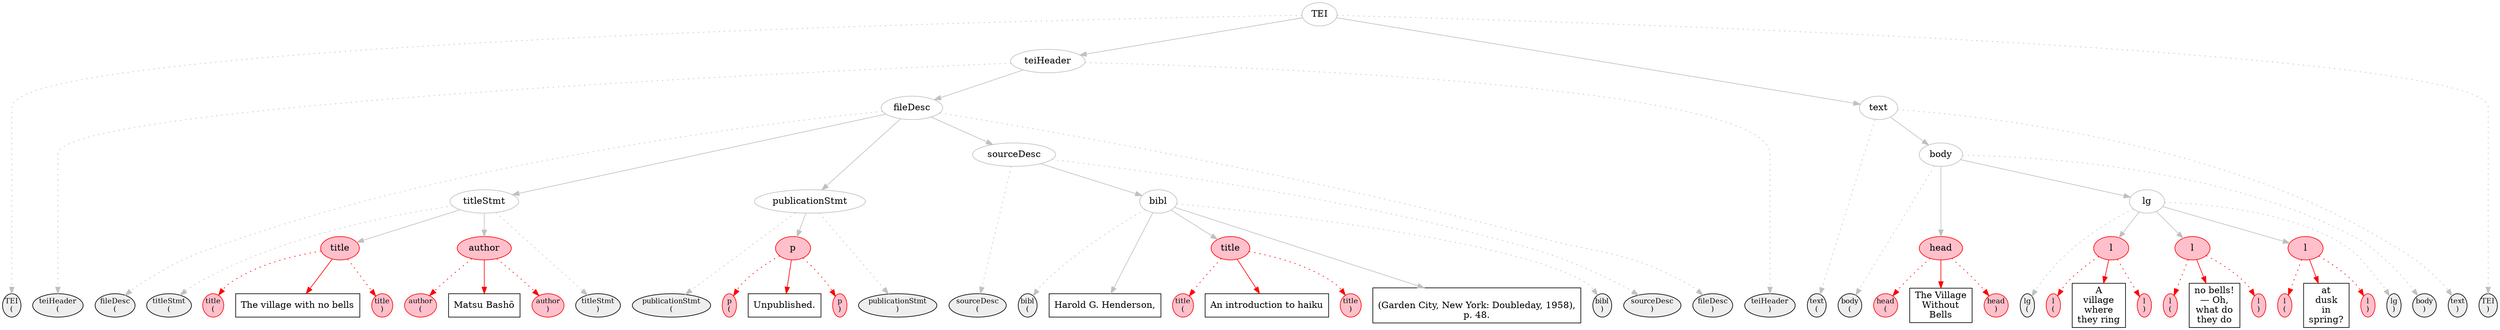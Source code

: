 digraph { 
  node [ordering=out]; 
  subgraph { 
    rank=same; 
// TEI_0 is future at 
start_TEI_0 [label="TEI\n(", shape=ellipse, width=0.3, margin=0, fontsize=11, color=black, style=filled, fillcolor="#EEEEEE"];
end_TEI_0 [label="TEI\n)", shape=ellipse, width=0.3, margin=0, fontsize=11, color=black, style=filled, fillcolor="#EEEEEE"];
// pcd1 is past at 
// teiHeader_0 is future at 
start_teiHeader_0 [label="teiHeader\n(", shape=ellipse, width=0.3, margin=0, fontsize=11, color=black, style=filled, fillcolor="#EEEEEE"];
end_teiHeader_0 [label="teiHeader\n)", shape=ellipse, width=0.3, margin=0, fontsize=11, color=black, style=filled, fillcolor="#EEEEEE"];
// pcd2 is past at 
// fileDesc_0 is future at 
start_fileDesc_0 [label="fileDesc\n(", shape=ellipse, width=0.3, margin=0, fontsize=11, color=black, style=filled, fillcolor="#EEEEEE"];
end_fileDesc_0 [label="fileDesc\n)", shape=ellipse, width=0.3, margin=0, fontsize=11, color=black, style=filled, fillcolor="#EEEEEE"];
// pcd3 is past at 
// titleStmt_0 is future at 
start_titleStmt_0 [label="titleStmt\n(", shape=ellipse, width=0.3, margin=0, fontsize=11, color=black, style=filled, fillcolor="#EEEEEE"];
end_titleStmt_0 [label="titleStmt\n)", shape=ellipse, width=0.3, margin=0, fontsize=11, color=black, style=filled, fillcolor="#EEEEEE"];
// pcd4 is past at 
// title_0 is current at 
start_title_0 [label="title\n(", shape=ellipse, width=0.3, margin=0, fontsize=11, color=red, style=filled, fillcolor=pink];
end_title_0 [label="title\n)", shape=ellipse, width=0.3, margin=0, fontsize=11, color=red, style=filled, fillcolor=pink];
// pcd5 is past at 
pcd5 [shape=box, label="The village with no bells", color=black];
// pcd6 is past at 
// author_1 is current at 
start_author_1 [label="author\n(", shape=ellipse, width=0.3, margin=0, fontsize=11, color=red, style=filled, fillcolor=pink];
end_author_1 [label="author\n)", shape=ellipse, width=0.3, margin=0, fontsize=11, color=red, style=filled, fillcolor=pink];
// pcd7 is past at 
pcd7 [shape=box, label="Matsu Bashō", color=black];
// pcd8 is past at 
// pcd9 is past at 
// publicationStmt_3 is future at 
start_publicationStmt_3 [label="publicationStmt\n(", shape=ellipse, width=0.3, margin=0, fontsize=11, color=black, style=filled, fillcolor="#EEEEEE"];
end_publicationStmt_3 [label="publicationStmt\n)", shape=ellipse, width=0.3, margin=0, fontsize=11, color=black, style=filled, fillcolor="#EEEEEE"];
// pcd10 is past at 
// p_3 is current at 
start_p_3 [label="p\n(", shape=ellipse, width=0.3, margin=0, fontsize=11, color=red, style=filled, fillcolor=pink];
end_p_3 [label="p\n)", shape=ellipse, width=0.3, margin=0, fontsize=11, color=red, style=filled, fillcolor=pink];
// pcd11 is past at 
pcd11 [shape=box, label="Unpublished.", color=black];
// pcd12 is past at 
// pcd13 is past at 
// sourceDesc_5 is future at 
start_sourceDesc_5 [label="sourceDesc\n(", shape=ellipse, width=0.3, margin=0, fontsize=11, color=black, style=filled, fillcolor="#EEEEEE"];
end_sourceDesc_5 [label="sourceDesc\n)", shape=ellipse, width=0.3, margin=0, fontsize=11, color=black, style=filled, fillcolor="#EEEEEE"];
// pcd14 is past at 
// bibl_5 is future at 
start_bibl_5 [label="bibl\n(", shape=ellipse, width=0.3, margin=0, fontsize=11, color=black, style=filled, fillcolor="#EEEEEE"];
end_bibl_5 [label="bibl\n)", shape=ellipse, width=0.3, margin=0, fontsize=11, color=black, style=filled, fillcolor="#EEEEEE"];
// pcd15 is past at 
pcd15 [shape=box, label="Harold G. Henderson,\n", color=black];
// title_5 is current at 
start_title_5 [label="title\n(", shape=ellipse, width=0.3, margin=0, fontsize=11, color=red, style=filled, fillcolor=pink];
end_title_5 [label="title\n)", shape=ellipse, width=0.3, margin=0, fontsize=11, color=red, style=filled, fillcolor=pink];
// pcd16 is past at 
pcd16 [shape=box, label="An introduction to haiku", color=black];
// pcd17 is past at 
pcd17 [shape=box, label="\n(Garden City, New York: Doubleday, 1958),\np. 48.", color=black];
// pcd18 is past at 
// pcd19 is past at 
// pcd20 is past at 
// pcd21 is past at 
// text_10 is future at 
start_text_10 [label="text\n(", shape=ellipse, width=0.3, margin=0, fontsize=11, color=black, style=filled, fillcolor="#EEEEEE"];
end_text_10 [label="text\n)", shape=ellipse, width=0.3, margin=0, fontsize=11, color=black, style=filled, fillcolor="#EEEEEE"];
// pcd22 is past at 
// body_10 is future at 
start_body_10 [label="body\n(", shape=ellipse, width=0.3, margin=0, fontsize=11, color=black, style=filled, fillcolor="#EEEEEE"];
end_body_10 [label="body\n)", shape=ellipse, width=0.3, margin=0, fontsize=11, color=black, style=filled, fillcolor="#EEEEEE"];
// pcd23 is past at 
// head_10 is current at 
start_head_10 [label="head\n(", shape=ellipse, width=0.3, margin=0, fontsize=11, color=red, style=filled, fillcolor=pink];
end_head_10 [label="head\n)", shape=ellipse, width=0.3, margin=0, fontsize=11, color=red, style=filled, fillcolor=pink];
// pcd24 is past at 
pcd24 [shape=box, label="The Village\nWithout\nBells", color=black];
// pcd25 is past at 
// lg_11 is future at 
start_lg_11 [label="lg\n(", shape=ellipse, width=0.3, margin=0, fontsize=11, color=black, style=filled, fillcolor="#EEEEEE"];
end_lg_11 [label="lg\n)", shape=ellipse, width=0.3, margin=0, fontsize=11, color=black, style=filled, fillcolor="#EEEEEE"];
// pcd26 is past at 
// l_11 is current at 
start_l_11 [label="l\n(", shape=ellipse, width=0.3, margin=0, fontsize=11, color=red, style=filled, fillcolor=pink];
end_l_11 [label="l\n)", shape=ellipse, width=0.3, margin=0, fontsize=11, color=red, style=filled, fillcolor=pink];
// pcd27 is past at 
pcd27 [shape=box, label="A\nvillage\nwhere\nthey ring", color=black];
// pcd28 is past at 
// l_12 is current at 
start_l_12 [label="l\n(", shape=ellipse, width=0.3, margin=0, fontsize=11, color=red, style=filled, fillcolor=pink];
end_l_12 [label="l\n)", shape=ellipse, width=0.3, margin=0, fontsize=11, color=red, style=filled, fillcolor=pink];
// pcd29 is past at 
pcd29 [shape=box, label="no bells!\n— Oh,\nwhat do\nthey do", color=black];
// pcd30 is past at 
// l_13 is current at 
start_l_13 [label="l\n(", shape=ellipse, width=0.3, margin=0, fontsize=11, color=red, style=filled, fillcolor=pink];
end_l_13 [label="l\n)", shape=ellipse, width=0.3, margin=0, fontsize=11, color=red, style=filled, fillcolor=pink];
// pcd31 is past at 
pcd31 [shape=box, label="at\ndusk\nin\nspring?", color=black];
// pcd32 is past at 
// pcd33 is past at 
// pcd34 is past at 
// pcd35 is past at 
  } 

TEI_0 [label=TEI, color=gray, shape=oval]; 
teiHeader_0 [label=teiHeader, color=gray, shape=oval]; 
fileDesc_0 [label=fileDesc, color=gray, shape=oval]; 
titleStmt_0 [label=titleStmt, color=gray, shape=oval]; 
title_0 [label=title, color=red, shape=oval, style=filled, fillcolor=pink]; 
author_1 [label=author, color=red, shape=oval, style=filled, fillcolor=pink]; 
publicationStmt_3 [label=publicationStmt, color=gray, shape=oval]; 
p_3 [label=p, color=red, shape=oval, style=filled, fillcolor=pink]; 
sourceDesc_5 [label=sourceDesc, color=gray, shape=oval]; 
bibl_5 [label=bibl, color=gray, shape=oval]; 
title_5 [label=title, color=red, shape=oval, style=filled, fillcolor=pink]; 
text_10 [label=text, color=gray, shape=oval]; 
body_10 [label=body, color=gray, shape=oval]; 
head_10 [label=head, color=red, shape=oval, style=filled, fillcolor=pink]; 
lg_11 [label=lg, color=gray, shape=oval]; 
l_11 [label=l, color=red, shape=oval, style=filled, fillcolor=pink]; 
l_12 [label=l, color=red, shape=oval, style=filled, fillcolor=pink]; 
l_13 [label=l, color=red, shape=oval, style=filled, fillcolor=pink]; 

TEI_0 -> start_TEI_0 [color=gray, style=dotted];
TEI_0 -> teiHeader_0 [color=gray, style=solid];
TEI_0 -> text_10 [color=gray, style=solid];
TEI_0 -> end_TEI_0 [color=gray, style=dotted];
teiHeader_0 -> start_teiHeader_0 [color=gray, style=dotted];
teiHeader_0 -> fileDesc_0 [color=gray, style=solid];
teiHeader_0 -> end_teiHeader_0 [color=gray, style=dotted];
fileDesc_0 -> start_fileDesc_0 [color=gray, style=dotted];
fileDesc_0 -> titleStmt_0 [color=gray, style=solid];
fileDesc_0 -> publicationStmt_3 [color=gray, style=solid];
fileDesc_0 -> sourceDesc_5 [color=gray, style=solid];
fileDesc_0 -> end_fileDesc_0 [color=gray, style=dotted];
titleStmt_0 -> start_titleStmt_0 [color=gray, style=dotted];
titleStmt_0 -> title_0 [color=gray, style=solid];
titleStmt_0 -> author_1 [color=gray, style=solid];
titleStmt_0 -> end_titleStmt_0 [color=gray, style=dotted];
title_0 -> start_title_0 [color=red, style=dotted];
title_0 -> pcd5 [color=red, style=solid];
title_0 -> end_title_0 [color=red, style=dotted];
author_1 -> start_author_1 [color=red, style=dotted];
author_1 -> pcd7 [color=red, style=solid];
author_1 -> end_author_1 [color=red, style=dotted];
publicationStmt_3 -> start_publicationStmt_3 [color=gray, style=dotted];
publicationStmt_3 -> p_3 [color=gray, style=solid];
publicationStmt_3 -> end_publicationStmt_3 [color=gray, style=dotted];
p_3 -> start_p_3 [color=red, style=dotted];
p_3 -> pcd11 [color=red, style=solid];
p_3 -> end_p_3 [color=red, style=dotted];
sourceDesc_5 -> start_sourceDesc_5 [color=gray, style=dotted];
sourceDesc_5 -> bibl_5 [color=gray, style=solid];
sourceDesc_5 -> end_sourceDesc_5 [color=gray, style=dotted];
bibl_5 -> start_bibl_5 [color=gray, style=dotted];
bibl_5 -> pcd15 [color=gray, style=solid];
bibl_5 -> title_5 [color=gray, style=solid];
bibl_5 -> pcd17 [color=gray, style=solid];
bibl_5 -> end_bibl_5 [color=gray, style=dotted];
title_5 -> start_title_5 [color=red, style=dotted];
title_5 -> pcd16 [color=red, style=solid];
title_5 -> end_title_5 [color=red, style=dotted];
text_10 -> start_text_10 [color=gray, style=dotted];
text_10 -> body_10 [color=gray, style=solid];
text_10 -> end_text_10 [color=gray, style=dotted];
body_10 -> start_body_10 [color=gray, style=dotted];
body_10 -> head_10 [color=gray, style=solid];
body_10 -> lg_11 [color=gray, style=solid];
body_10 -> end_body_10 [color=gray, style=dotted];
head_10 -> start_head_10 [color=red, style=dotted];
head_10 -> pcd24 [color=red, style=solid];
head_10 -> end_head_10 [color=red, style=dotted];
lg_11 -> start_lg_11 [color=gray, style=dotted];
lg_11 -> l_11 [color=gray, style=solid];
lg_11 -> l_12 [color=gray, style=solid];
lg_11 -> l_13 [color=gray, style=solid];
lg_11 -> end_lg_11 [color=gray, style=dotted];
l_11 -> start_l_11 [color=red, style=dotted];
l_11 -> pcd27 [color=red, style=solid];
l_11 -> end_l_11 [color=red, style=dotted];
l_12 -> start_l_12 [color=red, style=dotted];
l_12 -> pcd29 [color=red, style=solid];
l_12 -> end_l_12 [color=red, style=dotted];
l_13 -> start_l_13 [color=red, style=dotted];
l_13 -> pcd31 [color=red, style=solid];
l_13 -> end_l_13 [color=red, style=dotted];
}
